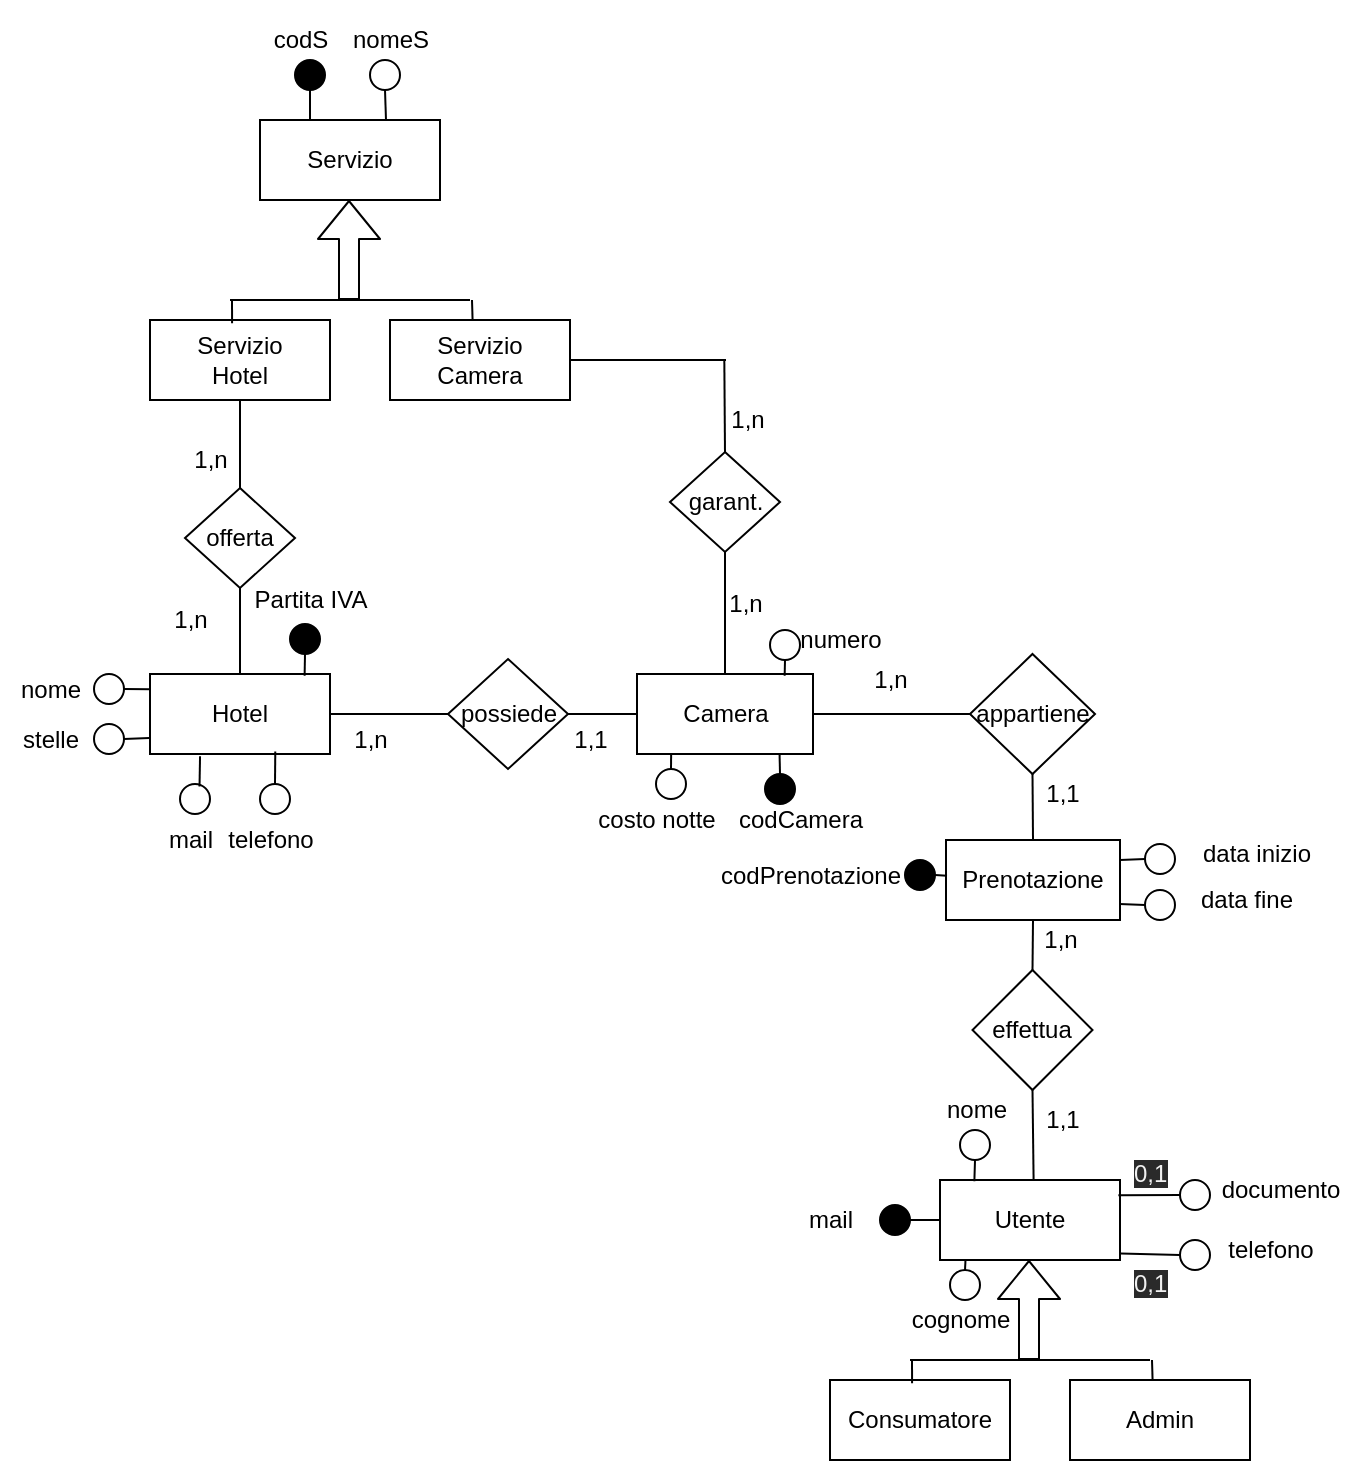 <mxfile>
    <diagram id="h_bFdFp3PeV8SXcw5uPe" name="Page-1">
        <mxGraphModel dx="601" dy="451" grid="1" gridSize="10" guides="1" tooltips="1" connect="1" arrows="1" fold="1" page="1" pageScale="1" pageWidth="827" pageHeight="1169" math="0" shadow="0">
            <root>
                <mxCell id="0"/>
                <mxCell id="1" parent="0"/>
                <mxCell id="78" value="effettua" style="rhombus;whiteSpace=wrap;html=1;shadow=0;sketch=0;" parent="1" vertex="1">
                    <mxGeometry x="531.25" y="525" width="60" height="60" as="geometry"/>
                </mxCell>
                <mxCell id="79" value="Prenotazione" style="rounded=0;whiteSpace=wrap;html=1;shadow=0;sketch=0;" parent="1" vertex="1">
                    <mxGeometry x="518" y="460" width="87" height="40" as="geometry"/>
                </mxCell>
                <mxCell id="188" value="" style="shape=flexArrow;endArrow=classic;html=1;fillColor=#ffffff;" parent="1" edge="1">
                    <mxGeometry width="50" height="50" relative="1" as="geometry">
                        <mxPoint x="219.5" y="190" as="sourcePoint"/>
                        <mxPoint x="219.5" y="140" as="targetPoint"/>
                    </mxGeometry>
                </mxCell>
                <mxCell id="189" value="" style="rounded=0;whiteSpace=wrap;html=1;" parent="1" vertex="1">
                    <mxGeometry x="175" y="100" width="90" height="40" as="geometry"/>
                </mxCell>
                <mxCell id="190" value="Servizio" style="text;html=1;strokeColor=none;fillColor=none;align=center;verticalAlign=middle;whiteSpace=wrap;rounded=0;" parent="1" vertex="1">
                    <mxGeometry x="200" y="110" width="40" height="20" as="geometry"/>
                </mxCell>
                <mxCell id="191" value="" style="endArrow=none;html=1;" parent="1" edge="1">
                    <mxGeometry width="50" height="50" relative="1" as="geometry">
                        <mxPoint x="160" y="190" as="sourcePoint"/>
                        <mxPoint x="280" y="190" as="targetPoint"/>
                        <Array as="points">
                            <mxPoint x="220" y="190"/>
                        </Array>
                    </mxGeometry>
                </mxCell>
                <mxCell id="192" value="" style="rounded=0;whiteSpace=wrap;html=1;" parent="1" vertex="1">
                    <mxGeometry x="120" y="200" width="90" height="40" as="geometry"/>
                </mxCell>
                <mxCell id="193" value="" style="endArrow=none;html=1;exitX=0.5;exitY=0;exitDx=0;exitDy=0;" parent="1" source="192" edge="1">
                    <mxGeometry width="50" height="50" relative="1" as="geometry">
                        <mxPoint x="390" y="430" as="sourcePoint"/>
                        <mxPoint x="165" y="200" as="targetPoint"/>
                    </mxGeometry>
                </mxCell>
                <mxCell id="194" value="" style="endArrow=none;html=1;exitX=0.456;exitY=0.04;exitDx=0;exitDy=0;exitPerimeter=0;" parent="1" source="192" edge="1">
                    <mxGeometry width="50" height="50" relative="1" as="geometry">
                        <mxPoint x="190" y="290" as="sourcePoint"/>
                        <mxPoint x="161" y="190" as="targetPoint"/>
                    </mxGeometry>
                </mxCell>
                <mxCell id="195" value="" style="rounded=0;whiteSpace=wrap;html=1;" parent="1" vertex="1">
                    <mxGeometry x="240" y="200" width="90" height="40" as="geometry"/>
                </mxCell>
                <mxCell id="196" value="" style="endArrow=none;html=1;exitX=0.459;exitY=0.011;exitDx=0;exitDy=0;exitPerimeter=0;" parent="1" source="195" edge="1">
                    <mxGeometry width="50" height="50" relative="1" as="geometry">
                        <mxPoint x="140" y="230" as="sourcePoint"/>
                        <mxPoint x="281" y="190" as="targetPoint"/>
                    </mxGeometry>
                </mxCell>
                <mxCell id="197" value="Servizio Hotel" style="text;html=1;strokeColor=none;fillColor=none;align=center;verticalAlign=middle;whiteSpace=wrap;rounded=0;" parent="1" vertex="1">
                    <mxGeometry x="145" y="210" width="40" height="20" as="geometry"/>
                </mxCell>
                <mxCell id="198" value="Servizio Camera" style="text;html=1;strokeColor=none;fillColor=none;align=center;verticalAlign=middle;whiteSpace=wrap;rounded=0;" parent="1" vertex="1">
                    <mxGeometry x="265" y="210" width="40" height="20" as="geometry"/>
                </mxCell>
                <mxCell id="199" value="" style="rhombus;whiteSpace=wrap;html=1;" parent="1" vertex="1">
                    <mxGeometry x="137.5" y="284" width="55" height="50" as="geometry"/>
                </mxCell>
                <mxCell id="200" value="offerta" style="text;html=1;strokeColor=none;fillColor=none;align=center;verticalAlign=middle;whiteSpace=wrap;rounded=0;" parent="1" vertex="1">
                    <mxGeometry x="145" y="299" width="40" height="20" as="geometry"/>
                </mxCell>
                <mxCell id="201" value="" style="endArrow=none;html=1;exitX=0.5;exitY=0;exitDx=0;exitDy=0;entryX=0.5;entryY=1;entryDx=0;entryDy=0;" parent="1" source="199" target="192" edge="1">
                    <mxGeometry width="50" height="50" relative="1" as="geometry">
                        <mxPoint x="380" y="330" as="sourcePoint"/>
                        <mxPoint x="430" y="280" as="targetPoint"/>
                    </mxGeometry>
                </mxCell>
                <mxCell id="202" value="" style="rounded=0;whiteSpace=wrap;html=1;" parent="1" vertex="1">
                    <mxGeometry x="120" y="377" width="90" height="40" as="geometry"/>
                </mxCell>
                <mxCell id="203" value="Hotel" style="text;html=1;strokeColor=none;fillColor=none;align=center;verticalAlign=middle;whiteSpace=wrap;rounded=0;" parent="1" vertex="1">
                    <mxGeometry x="145" y="387" width="40" height="20" as="geometry"/>
                </mxCell>
                <mxCell id="204" value="" style="endArrow=none;html=1;exitX=0.5;exitY=0;exitDx=0;exitDy=0;entryX=0.5;entryY=1;entryDx=0;entryDy=0;" parent="1" source="202" target="199" edge="1">
                    <mxGeometry width="50" height="50" relative="1" as="geometry">
                        <mxPoint x="380" y="330" as="sourcePoint"/>
                        <mxPoint x="430" y="280" as="targetPoint"/>
                    </mxGeometry>
                </mxCell>
                <mxCell id="205" value="" style="rhombus;whiteSpace=wrap;html=1;" parent="1" vertex="1">
                    <mxGeometry x="269" y="369.5" width="60" height="55" as="geometry"/>
                </mxCell>
                <mxCell id="206" value="possiede" style="text;html=1;strokeColor=none;fillColor=none;align=center;verticalAlign=middle;whiteSpace=wrap;rounded=0;" parent="1" vertex="1">
                    <mxGeometry x="282.75" y="387" width="32.5" height="20" as="geometry"/>
                </mxCell>
                <mxCell id="207" value="" style="rhombus;whiteSpace=wrap;html=1;" parent="1" vertex="1">
                    <mxGeometry x="380" y="266" width="55" height="50" as="geometry"/>
                </mxCell>
                <mxCell id="208" value="garant." style="text;html=1;strokeColor=none;fillColor=none;align=center;verticalAlign=middle;whiteSpace=wrap;rounded=0;" parent="1" vertex="1">
                    <mxGeometry x="387.5" y="281" width="40" height="20" as="geometry"/>
                </mxCell>
                <mxCell id="209" value="" style="endArrow=none;html=1;exitX=1;exitY=0.5;exitDx=0;exitDy=0;" parent="1" source="195" edge="1">
                    <mxGeometry width="50" height="50" relative="1" as="geometry">
                        <mxPoint x="380" y="330" as="sourcePoint"/>
                        <mxPoint x="408" y="220" as="targetPoint"/>
                    </mxGeometry>
                </mxCell>
                <mxCell id="210" value="" style="endArrow=none;html=1;exitX=1;exitY=0.5;exitDx=0;exitDy=0;entryX=0;entryY=0.5;entryDx=0;entryDy=0;" parent="1" source="202" target="205" edge="1">
                    <mxGeometry width="50" height="50" relative="1" as="geometry">
                        <mxPoint x="380" y="327" as="sourcePoint"/>
                        <mxPoint x="430" y="277" as="targetPoint"/>
                    </mxGeometry>
                </mxCell>
                <mxCell id="211" value="" style="rounded=0;whiteSpace=wrap;html=1;" parent="1" vertex="1">
                    <mxGeometry x="363.5" y="377" width="88" height="40" as="geometry"/>
                </mxCell>
                <mxCell id="212" value="" style="endArrow=none;html=1;exitX=1;exitY=0.5;exitDx=0;exitDy=0;entryX=0;entryY=0.5;entryDx=0;entryDy=0;" parent="1" source="205" target="211" edge="1">
                    <mxGeometry width="50" height="50" relative="1" as="geometry">
                        <mxPoint x="380" y="330" as="sourcePoint"/>
                        <mxPoint x="430" y="280" as="targetPoint"/>
                    </mxGeometry>
                </mxCell>
                <mxCell id="213" value="" style="endArrow=none;html=1;entryX=0.5;entryY=1;entryDx=0;entryDy=0;exitX=0.5;exitY=0;exitDx=0;exitDy=0;" parent="1" source="211" target="207" edge="1">
                    <mxGeometry width="50" height="50" relative="1" as="geometry">
                        <mxPoint x="380" y="330" as="sourcePoint"/>
                        <mxPoint x="430" y="280" as="targetPoint"/>
                    </mxGeometry>
                </mxCell>
                <mxCell id="214" value="" style="endArrow=none;html=1;entryX=0.5;entryY=0;entryDx=0;entryDy=0;" parent="1" target="207" edge="1">
                    <mxGeometry width="50" height="50" relative="1" as="geometry">
                        <mxPoint x="407.16" y="220" as="sourcePoint"/>
                        <mxPoint x="407.16" y="260" as="targetPoint"/>
                    </mxGeometry>
                </mxCell>
                <mxCell id="215" value="Camera" style="text;html=1;strokeColor=none;fillColor=none;align=center;verticalAlign=middle;whiteSpace=wrap;rounded=0;" parent="1" vertex="1">
                    <mxGeometry x="388" y="387" width="40" height="20" as="geometry"/>
                </mxCell>
                <mxCell id="216" value="1,n" style="text;html=1;strokeColor=none;fillColor=none;align=center;verticalAlign=middle;whiteSpace=wrap;rounded=0;" parent="1" vertex="1">
                    <mxGeometry x="408" y="240" width="22" height="20" as="geometry"/>
                </mxCell>
                <mxCell id="217" value="1,n" style="text;html=1;strokeColor=none;fillColor=none;align=center;verticalAlign=middle;whiteSpace=wrap;rounded=0;" parent="1" vertex="1">
                    <mxGeometry x="408" y="334" width="20" height="16" as="geometry"/>
                </mxCell>
                <mxCell id="218" value="1,1" style="text;html=1;align=center;verticalAlign=middle;resizable=0;points=[];autosize=1;" parent="1" vertex="1">
                    <mxGeometry x="325" y="400" width="30" height="20" as="geometry"/>
                </mxCell>
                <mxCell id="219" value="1,n" style="text;html=1;align=center;verticalAlign=middle;resizable=0;points=[];autosize=1;" parent="1" vertex="1">
                    <mxGeometry x="135" y="260" width="30" height="20" as="geometry"/>
                </mxCell>
                <mxCell id="220" value="1,n" style="text;html=1;align=center;verticalAlign=middle;resizable=0;points=[];autosize=1;" parent="1" vertex="1">
                    <mxGeometry x="125" y="340" width="30" height="20" as="geometry"/>
                </mxCell>
                <mxCell id="221" value="1,n" style="text;html=1;align=center;verticalAlign=middle;resizable=0;points=[];autosize=1;" parent="1" vertex="1">
                    <mxGeometry x="215" y="400" width="30" height="20" as="geometry"/>
                </mxCell>
                <mxCell id="233" value="" style="shape=flexArrow;endArrow=classic;html=1;fillColor=#ffffff;" parent="1" edge="1">
                    <mxGeometry width="50" height="50" relative="1" as="geometry">
                        <mxPoint x="559.5" y="720" as="sourcePoint"/>
                        <mxPoint x="559.5" y="670" as="targetPoint"/>
                    </mxGeometry>
                </mxCell>
                <mxCell id="234" value="" style="rounded=0;whiteSpace=wrap;html=1;" parent="1" vertex="1">
                    <mxGeometry x="515" y="630" width="90" height="40" as="geometry"/>
                </mxCell>
                <mxCell id="235" value="Utente" style="text;html=1;strokeColor=none;fillColor=none;align=center;verticalAlign=middle;whiteSpace=wrap;rounded=0;" parent="1" vertex="1">
                    <mxGeometry x="540" y="640" width="40" height="20" as="geometry"/>
                </mxCell>
                <mxCell id="236" value="" style="endArrow=none;html=1;" parent="1" edge="1">
                    <mxGeometry width="50" height="50" relative="1" as="geometry">
                        <mxPoint x="500" y="720" as="sourcePoint"/>
                        <mxPoint x="620" y="720" as="targetPoint"/>
                        <Array as="points">
                            <mxPoint x="560" y="720"/>
                        </Array>
                    </mxGeometry>
                </mxCell>
                <mxCell id="237" value="" style="rounded=0;whiteSpace=wrap;html=1;" parent="1" vertex="1">
                    <mxGeometry x="460" y="730" width="90" height="40" as="geometry"/>
                </mxCell>
                <mxCell id="238" value="" style="endArrow=none;html=1;exitX=0.5;exitY=0;exitDx=0;exitDy=0;" parent="1" source="237" edge="1">
                    <mxGeometry width="50" height="50" relative="1" as="geometry">
                        <mxPoint x="730" y="960" as="sourcePoint"/>
                        <mxPoint x="505" y="730" as="targetPoint"/>
                    </mxGeometry>
                </mxCell>
                <mxCell id="239" value="" style="endArrow=none;html=1;exitX=0.456;exitY=0.04;exitDx=0;exitDy=0;exitPerimeter=0;" parent="1" source="237" edge="1">
                    <mxGeometry width="50" height="50" relative="1" as="geometry">
                        <mxPoint x="530" y="820" as="sourcePoint"/>
                        <mxPoint x="501" y="720" as="targetPoint"/>
                    </mxGeometry>
                </mxCell>
                <mxCell id="240" value="" style="rounded=0;whiteSpace=wrap;html=1;" parent="1" vertex="1">
                    <mxGeometry x="580" y="730" width="90" height="40" as="geometry"/>
                </mxCell>
                <mxCell id="241" value="" style="endArrow=none;html=1;exitX=0.459;exitY=0.011;exitDx=0;exitDy=0;exitPerimeter=0;" parent="1" source="240" edge="1">
                    <mxGeometry width="50" height="50" relative="1" as="geometry">
                        <mxPoint x="480" y="760" as="sourcePoint"/>
                        <mxPoint x="621" y="720" as="targetPoint"/>
                    </mxGeometry>
                </mxCell>
                <mxCell id="242" value="Consumatore" style="text;html=1;strokeColor=none;fillColor=none;align=center;verticalAlign=middle;whiteSpace=wrap;rounded=0;" parent="1" vertex="1">
                    <mxGeometry x="485" y="740" width="40" height="20" as="geometry"/>
                </mxCell>
                <mxCell id="243" value="Admin" style="text;html=1;strokeColor=none;fillColor=none;align=center;verticalAlign=middle;whiteSpace=wrap;rounded=0;" parent="1" vertex="1">
                    <mxGeometry x="605" y="740" width="40" height="20" as="geometry"/>
                </mxCell>
                <mxCell id="244" value="" style="endArrow=none;html=1;shadow=0;fillColor=#ffffff;exitX=0;exitY=0.5;exitDx=0;exitDy=0;entryX=1;entryY=0.5;entryDx=0;entryDy=0;" parent="1" source="249" target="211" edge="1">
                    <mxGeometry width="50" height="50" relative="1" as="geometry">
                        <mxPoint x="408.75" y="470" as="sourcePoint"/>
                        <mxPoint x="460" y="550" as="targetPoint"/>
                    </mxGeometry>
                </mxCell>
                <mxCell id="245" value="" style="endArrow=none;html=1;shadow=0;fillColor=#ffffff;exitX=0.5;exitY=0;exitDx=0;exitDy=0;entryX=0.5;entryY=1;entryDx=0;entryDy=0;" parent="1" source="79" target="249" edge="1">
                    <mxGeometry width="50" height="50" relative="1" as="geometry">
                        <mxPoint x="410" y="600" as="sourcePoint"/>
                        <mxPoint x="408.75" y="530" as="targetPoint"/>
                    </mxGeometry>
                </mxCell>
                <mxCell id="246" value="" style="endArrow=none;html=1;shadow=0;fillColor=#ffffff;exitX=0.5;exitY=0;exitDx=0;exitDy=0;entryX=0.5;entryY=1;entryDx=0;entryDy=0;" parent="1" source="78" target="79" edge="1">
                    <mxGeometry width="50" height="50" relative="1" as="geometry">
                        <mxPoint x="561" y="570" as="sourcePoint"/>
                        <mxPoint x="611" y="520" as="targetPoint"/>
                    </mxGeometry>
                </mxCell>
                <mxCell id="247" value="" style="endArrow=none;html=1;shadow=0;fillColor=#ffffff;entryX=0.52;entryY=-0.006;entryDx=0;entryDy=0;exitX=0.5;exitY=1;exitDx=0;exitDy=0;entryPerimeter=0;" parent="1" source="78" target="234" edge="1">
                    <mxGeometry width="50" height="50" relative="1" as="geometry">
                        <mxPoint x="611" y="660" as="sourcePoint"/>
                        <mxPoint x="611" y="520" as="targetPoint"/>
                    </mxGeometry>
                </mxCell>
                <mxCell id="249" value="appartiene" style="rhombus;whiteSpace=wrap;html=1;shadow=0;sketch=0;" parent="1" vertex="1">
                    <mxGeometry x="530" y="367" width="62.5" height="60" as="geometry"/>
                </mxCell>
                <mxCell id="250" value="1,n" style="text;html=1;align=center;verticalAlign=middle;resizable=0;points=[];autosize=1;" parent="1" vertex="1">
                    <mxGeometry x="475" y="370" width="30" height="20" as="geometry"/>
                </mxCell>
                <mxCell id="251" value="1,1" style="text;html=1;align=center;verticalAlign=middle;resizable=0;points=[];autosize=1;" parent="1" vertex="1">
                    <mxGeometry x="561.25" y="427" width="30" height="20" as="geometry"/>
                </mxCell>
                <mxCell id="252" value="1,n" style="text;html=1;align=center;verticalAlign=middle;resizable=0;points=[];autosize=1;" parent="1" vertex="1">
                    <mxGeometry x="560" y="500" width="30" height="20" as="geometry"/>
                </mxCell>
                <mxCell id="253" value="1,1" style="text;html=1;align=center;verticalAlign=middle;resizable=0;points=[];autosize=1;" parent="1" vertex="1">
                    <mxGeometry x="561.25" y="590" width="30" height="20" as="geometry"/>
                </mxCell>
                <mxCell id="264" value="" style="ellipse;whiteSpace=wrap;html=1;aspect=fixed;shadow=0;fillColor=#000000;" parent="1" vertex="1">
                    <mxGeometry x="192.5" y="70" width="15" height="15" as="geometry"/>
                </mxCell>
                <mxCell id="265" value="" style="ellipse;whiteSpace=wrap;html=1;aspect=fixed;shadow=0;labelBackgroundColor=none;labelBorderColor=none;fillColor=none;" parent="1" vertex="1">
                    <mxGeometry x="230" y="70" width="15" height="15" as="geometry"/>
                </mxCell>
                <mxCell id="266" value="" style="ellipse;whiteSpace=wrap;html=1;aspect=fixed;shadow=0;" parent="1" vertex="1">
                    <mxGeometry x="135" y="432" width="15" height="15" as="geometry"/>
                </mxCell>
                <mxCell id="267" value="" style="ellipse;whiteSpace=wrap;html=1;aspect=fixed;shadow=0;fillColor=#000000;" parent="1" vertex="1">
                    <mxGeometry x="190" y="352" width="15" height="15" as="geometry"/>
                </mxCell>
                <mxCell id="269" value="" style="ellipse;whiteSpace=wrap;html=1;aspect=fixed;shadow=0;" parent="1" vertex="1">
                    <mxGeometry x="92" y="377" width="15" height="15" as="geometry"/>
                </mxCell>
                <mxCell id="270" value="" style="ellipse;whiteSpace=wrap;html=1;aspect=fixed;shadow=0;" parent="1" vertex="1">
                    <mxGeometry x="175" y="432" width="15" height="15" as="geometry"/>
                </mxCell>
                <mxCell id="271" value="" style="ellipse;whiteSpace=wrap;html=1;aspect=fixed;shadow=0;" parent="1" vertex="1">
                    <mxGeometry x="92" y="402" width="15" height="15" as="geometry"/>
                </mxCell>
                <mxCell id="276" value="" style="endArrow=none;html=1;shadow=0;fillColor=#ffffff;exitX=0.5;exitY=1;exitDx=0;exitDy=0;entryX=0.278;entryY=0;entryDx=0;entryDy=0;entryPerimeter=0;" parent="1" source="264" target="189" edge="1">
                    <mxGeometry width="50" height="50" relative="1" as="geometry">
                        <mxPoint x="280" y="180" as="sourcePoint"/>
                        <mxPoint x="330" y="130" as="targetPoint"/>
                    </mxGeometry>
                </mxCell>
                <mxCell id="279" value="" style="endArrow=none;html=1;shadow=0;fillColor=#ffffff;entryX=0.5;entryY=1;entryDx=0;entryDy=0;" parent="1" target="265" edge="1">
                    <mxGeometry width="50" height="50" relative="1" as="geometry">
                        <mxPoint x="238" y="100" as="sourcePoint"/>
                        <mxPoint x="330" y="130" as="targetPoint"/>
                    </mxGeometry>
                </mxCell>
                <mxCell id="280" value="&lt;p style=&quot;line-height: 110%&quot;&gt;codS&lt;/p&gt;" style="text;html=1;align=center;verticalAlign=middle;resizable=0;points=[];autosize=1;" parent="1" vertex="1">
                    <mxGeometry x="175" y="40" width="40" height="40" as="geometry"/>
                </mxCell>
                <mxCell id="281" value="nomeS" style="text;html=1;align=center;verticalAlign=middle;resizable=0;points=[];autosize=1;" parent="1" vertex="1">
                    <mxGeometry x="215" y="50" width="50" height="20" as="geometry"/>
                </mxCell>
                <mxCell id="284" value="" style="endArrow=none;html=1;shadow=0;fillColor=#ffffff;exitX=0.5;exitY=1;exitDx=0;exitDy=0;entryX=0.859;entryY=0.022;entryDx=0;entryDy=0;entryPerimeter=0;" parent="1" source="267" target="202" edge="1">
                    <mxGeometry width="50" height="50" relative="1" as="geometry">
                        <mxPoint x="250" y="360" as="sourcePoint"/>
                        <mxPoint x="300" y="310" as="targetPoint"/>
                    </mxGeometry>
                </mxCell>
                <mxCell id="285" value="" style="endArrow=none;html=1;shadow=0;fillColor=#ffffff;exitX=0.5;exitY=0;exitDx=0;exitDy=0;entryX=0.696;entryY=0.969;entryDx=0;entryDy=0;entryPerimeter=0;" parent="1" source="270" target="202" edge="1">
                    <mxGeometry width="50" height="50" relative="1" as="geometry">
                        <mxPoint x="210" y="440" as="sourcePoint"/>
                        <mxPoint x="260" y="390" as="targetPoint"/>
                    </mxGeometry>
                </mxCell>
                <mxCell id="286" value="" style="endArrow=none;html=1;shadow=0;fillColor=#ffffff;exitX=0.651;exitY=0.081;exitDx=0;exitDy=0;exitPerimeter=0;entryX=0.278;entryY=1.027;entryDx=0;entryDy=0;entryPerimeter=0;" parent="1" source="266" target="202" edge="1">
                    <mxGeometry width="50" height="50" relative="1" as="geometry">
                        <mxPoint x="210" y="440" as="sourcePoint"/>
                        <mxPoint x="260" y="390" as="targetPoint"/>
                    </mxGeometry>
                </mxCell>
                <mxCell id="287" value="" style="endArrow=none;html=1;shadow=0;fillColor=#ffffff;exitX=1;exitY=0.5;exitDx=0;exitDy=0;entryX=-0.004;entryY=0.801;entryDx=0;entryDy=0;entryPerimeter=0;" parent="1" source="271" target="202" edge="1">
                    <mxGeometry width="50" height="50" relative="1" as="geometry">
                        <mxPoint x="140" y="430" as="sourcePoint"/>
                        <mxPoint x="190" y="380" as="targetPoint"/>
                    </mxGeometry>
                </mxCell>
                <mxCell id="288" value="" style="endArrow=none;html=1;shadow=0;fillColor=#ffffff;exitX=1;exitY=0.5;exitDx=0;exitDy=0;entryX=0.004;entryY=0.19;entryDx=0;entryDy=0;entryPerimeter=0;" parent="1" source="269" target="202" edge="1">
                    <mxGeometry width="50" height="50" relative="1" as="geometry">
                        <mxPoint x="140" y="430" as="sourcePoint"/>
                        <mxPoint x="190" y="380" as="targetPoint"/>
                    </mxGeometry>
                </mxCell>
                <mxCell id="289" value="mail" style="text;html=1;align=center;verticalAlign=middle;resizable=0;points=[];autosize=1;" parent="1" vertex="1">
                    <mxGeometry x="120" y="450" width="40" height="20" as="geometry"/>
                </mxCell>
                <mxCell id="290" value="telefono" style="text;html=1;align=center;verticalAlign=middle;resizable=0;points=[];autosize=1;" parent="1" vertex="1">
                    <mxGeometry x="150" y="450" width="60" height="20" as="geometry"/>
                </mxCell>
                <mxCell id="291" value="stelle" style="text;html=1;align=center;verticalAlign=middle;resizable=0;points=[];autosize=1;" parent="1" vertex="1">
                    <mxGeometry x="50" y="400" width="40" height="20" as="geometry"/>
                </mxCell>
                <mxCell id="292" value="nome" style="text;html=1;align=center;verticalAlign=middle;resizable=0;points=[];autosize=1;" parent="1" vertex="1">
                    <mxGeometry x="45" y="374.5" width="50" height="20" as="geometry"/>
                </mxCell>
                <mxCell id="293" value="Partita IVA" style="text;html=1;align=center;verticalAlign=middle;resizable=0;points=[];autosize=1;" parent="1" vertex="1">
                    <mxGeometry x="165" y="330" width="70" height="20" as="geometry"/>
                </mxCell>
                <mxCell id="294" value="" style="ellipse;whiteSpace=wrap;html=1;aspect=fixed;shadow=0;fillColor=#000000;" parent="1" vertex="1">
                    <mxGeometry x="427.5" y="427" width="15" height="15" as="geometry"/>
                </mxCell>
                <mxCell id="295" value="" style="ellipse;whiteSpace=wrap;html=1;aspect=fixed;shadow=0;fillColor=#000000;" parent="1" vertex="1">
                    <mxGeometry x="497.5" y="470" width="15" height="15" as="geometry"/>
                </mxCell>
                <mxCell id="296" value="" style="ellipse;whiteSpace=wrap;html=1;aspect=fixed;shadow=0;fillColor=#000000;" parent="1" vertex="1">
                    <mxGeometry x="485" y="642.5" width="15" height="15" as="geometry"/>
                </mxCell>
                <mxCell id="297" value="" style="ellipse;whiteSpace=wrap;html=1;aspect=fixed;shadow=0;" parent="1" vertex="1">
                    <mxGeometry x="430" y="355" width="15" height="15" as="geometry"/>
                </mxCell>
                <mxCell id="298" value="" style="ellipse;whiteSpace=wrap;html=1;aspect=fixed;shadow=0;" parent="1" vertex="1">
                    <mxGeometry x="373" y="424.5" width="15" height="15" as="geometry"/>
                </mxCell>
                <mxCell id="299" value="" style="endArrow=none;html=1;shadow=0;fillColor=#ffffff;exitX=0.5;exitY=0;exitDx=0;exitDy=0;entryX=0.194;entryY=0.998;entryDx=0;entryDy=0;entryPerimeter=0;" parent="1" source="298" target="211" edge="1">
                    <mxGeometry width="50" height="50" relative="1" as="geometry">
                        <mxPoint x="310" y="450" as="sourcePoint"/>
                        <mxPoint x="360" y="400" as="targetPoint"/>
                    </mxGeometry>
                </mxCell>
                <mxCell id="300" value="" style="endArrow=none;html=1;shadow=0;fillColor=#ffffff;exitX=0.5;exitY=0;exitDx=0;exitDy=0;entryX=0.81;entryY=0.992;entryDx=0;entryDy=0;entryPerimeter=0;" parent="1" source="294" target="211" edge="1">
                    <mxGeometry width="50" height="50" relative="1" as="geometry">
                        <mxPoint x="340" y="420" as="sourcePoint"/>
                        <mxPoint x="390" y="370" as="targetPoint"/>
                    </mxGeometry>
                </mxCell>
                <mxCell id="301" value="" style="endArrow=none;html=1;shadow=0;fillColor=#ffffff;exitX=0.5;exitY=1;exitDx=0;exitDy=0;entryX=0.839;entryY=0.022;entryDx=0;entryDy=0;entryPerimeter=0;" parent="1" source="297" target="211" edge="1">
                    <mxGeometry width="50" height="50" relative="1" as="geometry">
                        <mxPoint x="340" y="420" as="sourcePoint"/>
                        <mxPoint x="390" y="370" as="targetPoint"/>
                    </mxGeometry>
                </mxCell>
                <mxCell id="302" value="costo notte" style="text;html=1;align=center;verticalAlign=middle;resizable=0;points=[];autosize=1;" parent="1" vertex="1">
                    <mxGeometry x="338" y="440" width="70" height="20" as="geometry"/>
                </mxCell>
                <mxCell id="303" value="codCamera" style="text;html=1;align=center;verticalAlign=middle;resizable=0;points=[];autosize=1;" parent="1" vertex="1">
                    <mxGeometry x="405" y="440" width="80" height="20" as="geometry"/>
                </mxCell>
                <mxCell id="305" value="numero" style="text;html=1;align=center;verticalAlign=middle;resizable=0;points=[];autosize=1;" parent="1" vertex="1">
                    <mxGeometry x="435" y="349.5" width="60" height="20" as="geometry"/>
                </mxCell>
                <mxCell id="306" value="" style="ellipse;whiteSpace=wrap;html=1;aspect=fixed;shadow=0;" parent="1" vertex="1">
                    <mxGeometry x="635" y="630" width="15" height="15" as="geometry"/>
                </mxCell>
                <mxCell id="307" value="" style="ellipse;whiteSpace=wrap;html=1;aspect=fixed;shadow=0;" parent="1" vertex="1">
                    <mxGeometry x="617.5" y="485" width="15" height="15" as="geometry"/>
                </mxCell>
                <mxCell id="308" value="" style="ellipse;whiteSpace=wrap;html=1;aspect=fixed;shadow=0;" parent="1" vertex="1">
                    <mxGeometry x="617.5" y="462" width="15" height="15" as="geometry"/>
                </mxCell>
                <mxCell id="309" value="codPrenotazione" style="text;html=1;align=center;verticalAlign=middle;resizable=0;points=[];autosize=1;" parent="1" vertex="1">
                    <mxGeometry x="395" y="467.5" width="110" height="20" as="geometry"/>
                </mxCell>
                <mxCell id="310" value="data inizio" style="text;html=1;align=center;verticalAlign=middle;resizable=0;points=[];autosize=1;" parent="1" vertex="1">
                    <mxGeometry x="637.5" y="457" width="70" height="20" as="geometry"/>
                </mxCell>
                <mxCell id="311" value="data fine" style="text;html=1;align=center;verticalAlign=middle;resizable=0;points=[];autosize=1;" parent="1" vertex="1">
                    <mxGeometry x="637.5" y="480" width="60" height="20" as="geometry"/>
                </mxCell>
                <mxCell id="312" value="" style="endArrow=none;html=1;shadow=0;fillColor=#ffffff;exitX=1;exitY=0.5;exitDx=0;exitDy=0;entryX=0.006;entryY=0.447;entryDx=0;entryDy=0;entryPerimeter=0;" parent="1" source="295" target="79" edge="1">
                    <mxGeometry width="50" height="50" relative="1" as="geometry">
                        <mxPoint x="430" y="500" as="sourcePoint"/>
                        <mxPoint x="480" y="450" as="targetPoint"/>
                    </mxGeometry>
                </mxCell>
                <mxCell id="313" value="" style="endArrow=none;html=1;shadow=0;fillColor=#ffffff;exitX=0;exitY=0.5;exitDx=0;exitDy=0;entryX=0.997;entryY=0.801;entryDx=0;entryDy=0;entryPerimeter=0;" parent="1" source="307" target="79" edge="1">
                    <mxGeometry width="50" height="50" relative="1" as="geometry">
                        <mxPoint x="570" y="530" as="sourcePoint"/>
                        <mxPoint x="620" y="480" as="targetPoint"/>
                    </mxGeometry>
                </mxCell>
                <mxCell id="314" value="" style="endArrow=none;html=1;shadow=0;fillColor=#ffffff;exitX=0;exitY=0.5;exitDx=0;exitDy=0;entryX=1;entryY=0.25;entryDx=0;entryDy=0;" parent="1" source="308" target="79" edge="1">
                    <mxGeometry width="50" height="50" relative="1" as="geometry">
                        <mxPoint x="570" y="530" as="sourcePoint"/>
                        <mxPoint x="620" y="480" as="targetPoint"/>
                    </mxGeometry>
                </mxCell>
                <mxCell id="316" value="" style="ellipse;whiteSpace=wrap;html=1;aspect=fixed;shadow=0;" parent="1" vertex="1">
                    <mxGeometry x="635" y="660" width="15" height="15" as="geometry"/>
                </mxCell>
                <mxCell id="317" value="" style="ellipse;whiteSpace=wrap;html=1;aspect=fixed;shadow=0;" parent="1" vertex="1">
                    <mxGeometry x="525" y="605" width="15" height="15" as="geometry"/>
                </mxCell>
                <mxCell id="318" value="" style="ellipse;whiteSpace=wrap;html=1;aspect=fixed;shadow=0;" parent="1" vertex="1">
                    <mxGeometry x="520" y="675" width="15" height="15" as="geometry"/>
                </mxCell>
                <mxCell id="321" value="nome" style="text;html=1;align=center;verticalAlign=middle;resizable=0;points=[];autosize=1;" parent="1" vertex="1">
                    <mxGeometry x="507.5" y="585" width="50" height="20" as="geometry"/>
                </mxCell>
                <mxCell id="322" value="cognome" style="text;html=1;align=center;verticalAlign=middle;resizable=0;points=[];autosize=1;" parent="1" vertex="1">
                    <mxGeometry x="495" y="690" width="60" height="20" as="geometry"/>
                </mxCell>
                <mxCell id="323" value="telefono" style="text;html=1;align=center;verticalAlign=middle;resizable=0;points=[];autosize=1;" parent="1" vertex="1">
                    <mxGeometry x="650" y="655" width="60" height="20" as="geometry"/>
                </mxCell>
                <mxCell id="324" value="mail" style="text;html=1;align=center;verticalAlign=middle;resizable=0;points=[];autosize=1;" parent="1" vertex="1">
                    <mxGeometry x="440" y="640" width="40" height="20" as="geometry"/>
                </mxCell>
                <mxCell id="325" value="documento" style="text;html=1;align=center;verticalAlign=middle;resizable=0;points=[];autosize=1;" parent="1" vertex="1">
                    <mxGeometry x="650" y="625" width="70" height="20" as="geometry"/>
                </mxCell>
                <mxCell id="326" value="" style="endArrow=none;html=1;shadow=0;fillColor=#ffffff;exitX=0.991;exitY=0.19;exitDx=0;exitDy=0;entryX=0;entryY=0.5;entryDx=0;entryDy=0;exitPerimeter=0;" parent="1" source="234" target="306" edge="1">
                    <mxGeometry width="50" height="50" relative="1" as="geometry">
                        <mxPoint x="590" y="670" as="sourcePoint"/>
                        <mxPoint x="640" y="620" as="targetPoint"/>
                    </mxGeometry>
                </mxCell>
                <mxCell id="327" value="" style="endArrow=none;html=1;shadow=0;fillColor=#ffffff;exitX=0;exitY=0.5;exitDx=0;exitDy=0;entryX=1.004;entryY=0.92;entryDx=0;entryDy=0;entryPerimeter=0;" parent="1" source="316" target="234" edge="1">
                    <mxGeometry width="50" height="50" relative="1" as="geometry">
                        <mxPoint x="590" y="620" as="sourcePoint"/>
                        <mxPoint x="640" y="570" as="targetPoint"/>
                    </mxGeometry>
                </mxCell>
                <mxCell id="332" value="" style="endArrow=none;html=1;shadow=0;fillColor=#ffffff;exitX=0.5;exitY=0;exitDx=0;exitDy=0;entryX=0.142;entryY=0.987;entryDx=0;entryDy=0;entryPerimeter=0;" parent="1" source="318" target="234" edge="1">
                    <mxGeometry width="50" height="50" relative="1" as="geometry">
                        <mxPoint x="590" y="620" as="sourcePoint"/>
                        <mxPoint x="640" y="570" as="targetPoint"/>
                    </mxGeometry>
                </mxCell>
                <mxCell id="334" value="" style="endArrow=none;html=1;shadow=0;fillColor=#ffffff;exitX=1;exitY=0.5;exitDx=0;exitDy=0;" parent="1" source="296" target="234" edge="1">
                    <mxGeometry width="50" height="50" relative="1" as="geometry">
                        <mxPoint x="550" y="650" as="sourcePoint"/>
                        <mxPoint x="600" y="600" as="targetPoint"/>
                    </mxGeometry>
                </mxCell>
                <mxCell id="335" value="" style="endArrow=none;html=1;shadow=0;fillColor=#ffffff;entryX=0.5;entryY=1;entryDx=0;entryDy=0;exitX=0.191;exitY=0.016;exitDx=0;exitDy=0;exitPerimeter=0;" parent="1" source="234" target="317" edge="1">
                    <mxGeometry width="50" height="50" relative="1" as="geometry">
                        <mxPoint x="550" y="650" as="sourcePoint"/>
                        <mxPoint x="600" y="600" as="targetPoint"/>
                    </mxGeometry>
                </mxCell>
                <mxCell id="338" value="&lt;span style=&quot;color: rgb(240, 240, 240); font-family: helvetica; font-size: 12px; font-style: normal; font-weight: 400; letter-spacing: normal; text-align: center; text-indent: 0px; text-transform: none; word-spacing: 0px; background-color: rgb(42, 42, 42); display: inline; float: none;&quot;&gt;0,1&lt;/span&gt;" style="text;whiteSpace=wrap;html=1;" parent="1" vertex="1">
                    <mxGeometry x="610" y="612.5" width="40" height="30" as="geometry"/>
                </mxCell>
                <mxCell id="339" value="&lt;span style=&quot;color: rgb(240, 240, 240); font-family: helvetica; font-size: 12px; font-style: normal; font-weight: 400; letter-spacing: normal; text-align: center; text-indent: 0px; text-transform: none; word-spacing: 0px; background-color: rgb(42, 42, 42); display: inline; float: none;&quot;&gt;0,1&lt;/span&gt;" style="text;whiteSpace=wrap;html=1;" parent="1" vertex="1">
                    <mxGeometry x="610" y="667.5" width="40" height="30" as="geometry"/>
                </mxCell>
            </root>
        </mxGraphModel>
    </diagram>
</mxfile>